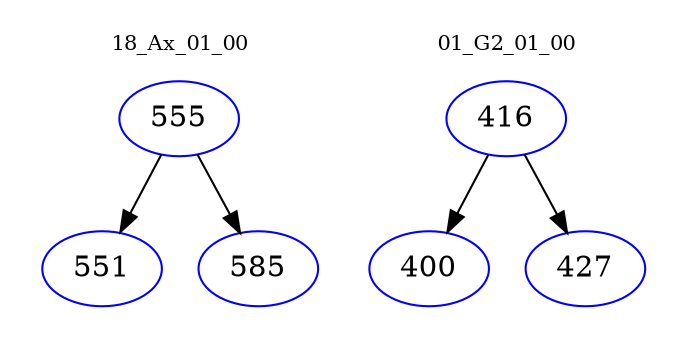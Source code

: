 digraph{
subgraph cluster_0 {
color = white
label = "18_Ax_01_00";
fontsize=10;
T0_555 [label="555", color="blue"]
T0_555 -> T0_551 [color="black"]
T0_551 [label="551", color="blue"]
T0_555 -> T0_585 [color="black"]
T0_585 [label="585", color="blue"]
}
subgraph cluster_1 {
color = white
label = "01_G2_01_00";
fontsize=10;
T1_416 [label="416", color="blue"]
T1_416 -> T1_400 [color="black"]
T1_400 [label="400", color="blue"]
T1_416 -> T1_427 [color="black"]
T1_427 [label="427", color="blue"]
}
}
